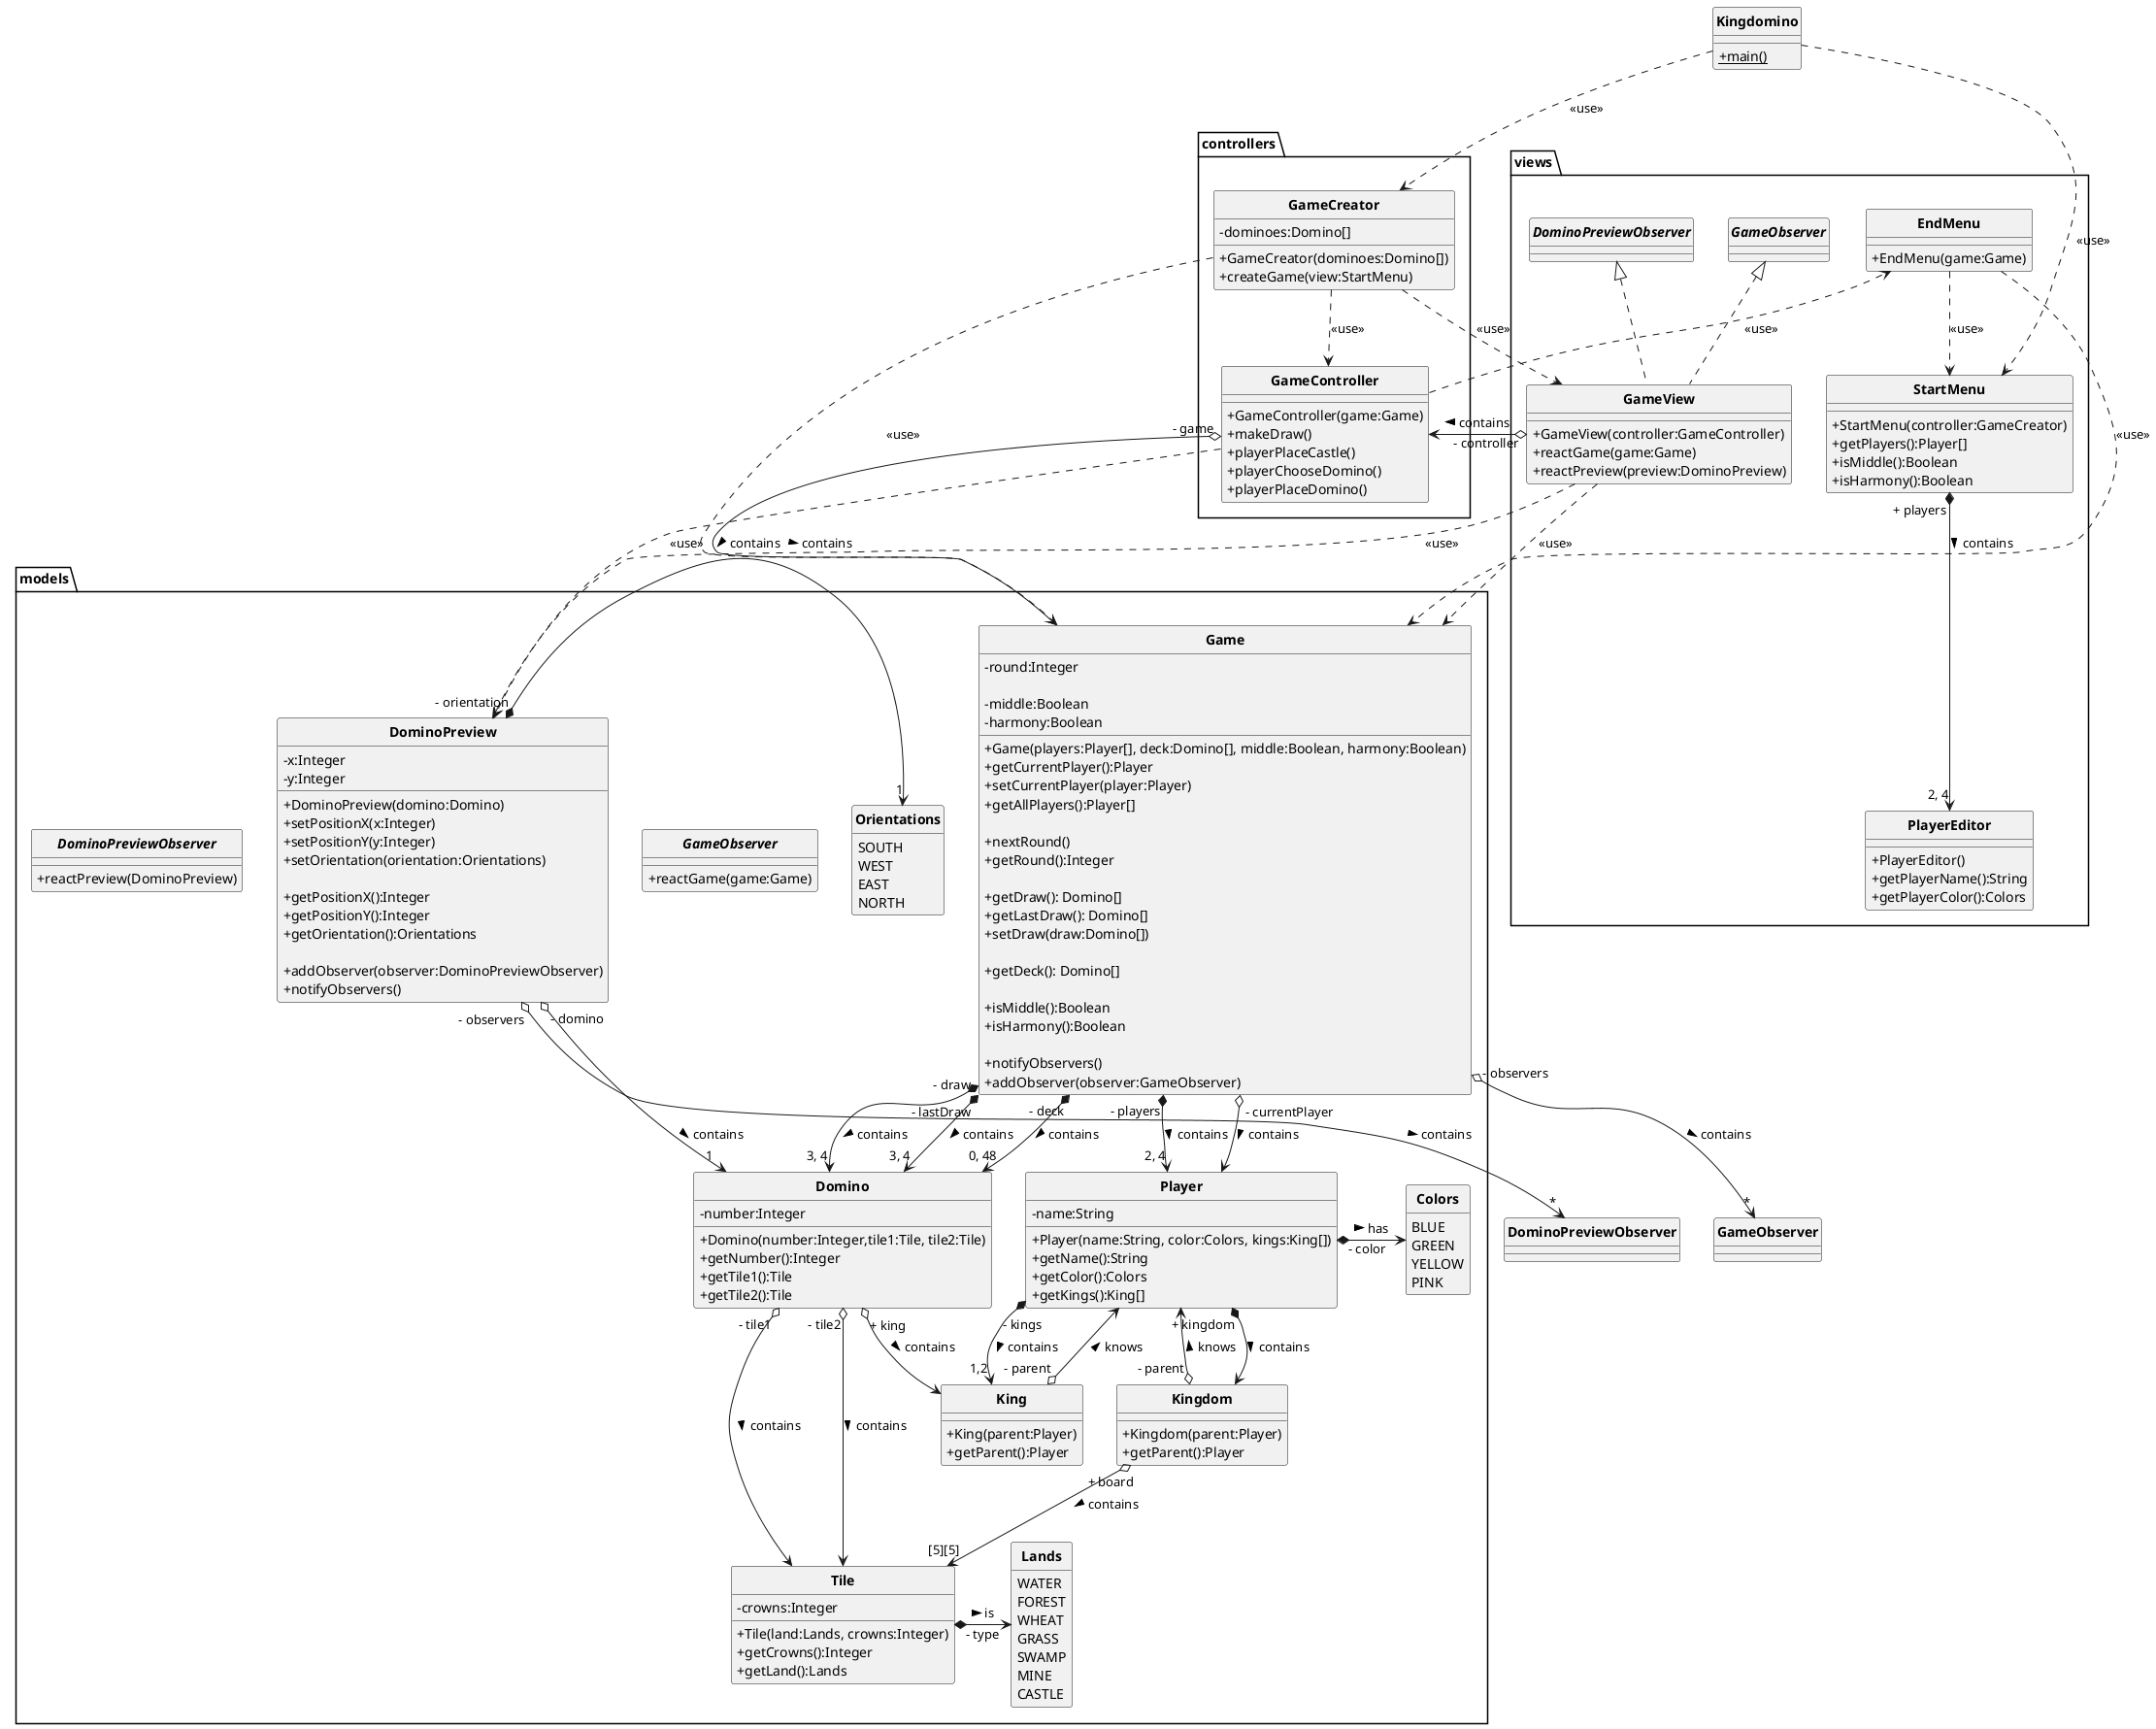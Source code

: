 @startuml
'https://plantuml.com/class-diagram

skinparam style strictuml
skinparam classAttributeIconSize 0
skinparam classFontStyle Bold
hide enum methods

class Kingdomino {
    + {static}main()
}

package models {

    interface GameObserver {
        + reactGame(game:Game)
    }

    class Game {
        + Game(players:Player[], deck:Domino[], middle:Boolean, harmony:Boolean)

        - round:Integer

        - middle:Boolean
        - harmony:Boolean

        + getCurrentPlayer():Player
        + setCurrentPlayer(player:Player)
        + getAllPlayers():Player[]

        + nextRound()
        + getRound():Integer

        + getDraw(): Domino[]
        + getLastDraw(): Domino[]
        + setDraw(draw:Domino[])

        + getDeck(): Domino[]

        + isMiddle():Boolean
        + isHarmony():Boolean

        + notifyObservers()
        + addObserver(observer:GameObserver)
    }

    class Player {
        + Player(name:String, color:Colors, kings:King[])
        - name:String

        + getName():String
        + getColor():Colors
        + getKings():King[]
    }

    class King {
        + King(parent:Player)
        + getParent():Player
    }

    class Kingdom {
        + Kingdom(parent:Player)
        + getParent():Player
    }

    class Domino {
        + Domino(number:Integer,tile1:Tile, tile2:Tile)
        - number:Integer

        + getNumber():Integer
        + getTile1():Tile
        + getTile2():Tile
    }

    class Tile {
        + Tile(land:Lands, crowns:Integer)
        - crowns:Integer

        + getCrowns():Integer
        + getLand():Lands
    }

    enum Lands {
        WATER
        FOREST
        WHEAT
        GRASS
        SWAMP
        MINE
        CASTLE
    }

    enum Colors {
        BLUE
        GREEN
        YELLOW
        PINK
    }

    enum Orientations {
        SOUTH
        WEST
        EAST
        NORTH
    }

    class DominoPreview {
        - x:Integer
        - y:Integer

        + DominoPreview(domino:Domino)
        + setPositionX(x:Integer)
        + setPositionY(y:Integer)
        + setOrientation(orientation:Orientations)

        + getPositionX():Integer
        + getPositionY():Integer
        + getOrientation():Orientations

        + addObserver(observer:DominoPreviewObserver)
        + notifyObservers()
    }

    interface DominoPreviewObserver {
        + reactPreview(DominoPreview)
    }

}

package views {

    class GameView implements GameObserver, DominoPreviewObserver {
        + GameView(controller:GameController)
        + reactGame(game:Game)
        + reactPreview(preview:DominoPreview)
    }

    class StartMenu {
        + StartMenu(controller:GameCreator)
        + getPlayers():Player[]
        + isMiddle():Boolean
        + isHarmony():Boolean
    }

    class EndMenu {
        + EndMenu(game:Game)
    }

    class PlayerEditor {
        + PlayerEditor()
        + getPlayerName():String
        + getPlayerColor():Colors
    }
}

package controllers {

    class GameController {
        + GameController(game:Game)
        + makeDraw()
        + playerPlaceCastle()
        + playerChooseDomino()
        + playerPlaceDomino()
    }

    class GameCreator {
        - dominoes:Domino[]

        + GameCreator(dominoes:Domino[])
        + createGame(view:StartMenu)
    }

}

Kingdomino ..> StartMenu : "<<use>>"
Kingdomino ..> GameCreator : "<<use>>"

GameCreator ..> Game : "<<use>>"
GameCreator ..> GameView : "<<use>>"
GameCreator ..> GameController : "<<use>>"

Game " - players" *--> "2, 4" Player : > contains
Game " - deck" *--> "0, 48" Domino : > contains
Game " - draw" *--> "3, 4" Domino : > contains
Game " - lastDraw" *--> "3, 4" Domino : > contains
Game " - observers" o--> "*" GameObserver : > contains
Game " - currentPlayer" o--> Player : > contains

GameController " - game" o--> Game : > contains
GameController ..> EndMenu : "<<use>>"
GameController ..> DominoPreview : "<<use>>"

GameView " - controller" o--> GameController : > contains
GameView ..> Game : "<<use>>"
GameView ..> DominoPreview : "<<use>>"

StartMenu " + players" *--> "2, 4" PlayerEditor : > contains

EndMenu ..> Game : "<<use>>"
EndMenu ..> StartMenu : "<<use>>"

Player " + kingdom"  *--> Kingdom : > contains
Player " - kings" *--> "1,2" King : > contains
Player " - color" *-> Colors : > has

King " - parent" o--> Player : > knows

Kingdom " - parent" o--> Player : > knows
Kingdom " + board" o--> "[5][5]" Tile : > contains

Domino " - tile1" o-> Tile : > contains
Domino " - tile2" o-> Tile : > contains
Domino " + king" o--> King : > contains

Tile *-> Lands : " - type" > is

DominoPreview " - domino" o--> "1" Domino : > contains
DominoPreview " - orientation" *-> "1" Orientations : > contains
DominoPreview " - observers" o--> "*" DominoPreviewObserver : > contains

@enduml